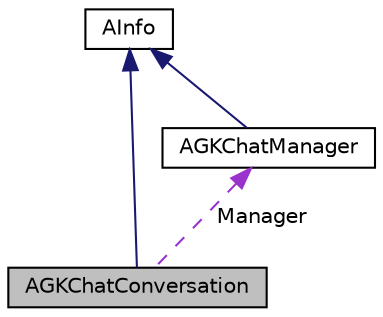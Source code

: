 digraph "AGKChatConversation"
{
 // LATEX_PDF_SIZE
  edge [fontname="Helvetica",fontsize="10",labelfontname="Helvetica",labelfontsize="10"];
  node [fontname="Helvetica",fontsize="10",shape=record];
  Node1 [label="AGKChatConversation",height=0.2,width=0.4,color="black", fillcolor="grey75", style="filled", fontcolor="black",tooltip=" "];
  Node2 -> Node1 [dir="back",color="midnightblue",fontsize="10",style="solid",fontname="Helvetica"];
  Node2 [label="AInfo",height=0.2,width=0.4,color="black", fillcolor="white", style="filled",tooltip=" "];
  Node3 -> Node1 [dir="back",color="darkorchid3",fontsize="10",style="dashed",label=" Manager" ,fontname="Helvetica"];
  Node3 [label="AGKChatManager",height=0.2,width=0.4,color="black", fillcolor="white", style="filled",URL="$classAGKChatManager.html",tooltip=" "];
  Node2 -> Node3 [dir="back",color="midnightblue",fontsize="10",style="solid",fontname="Helvetica"];
}
